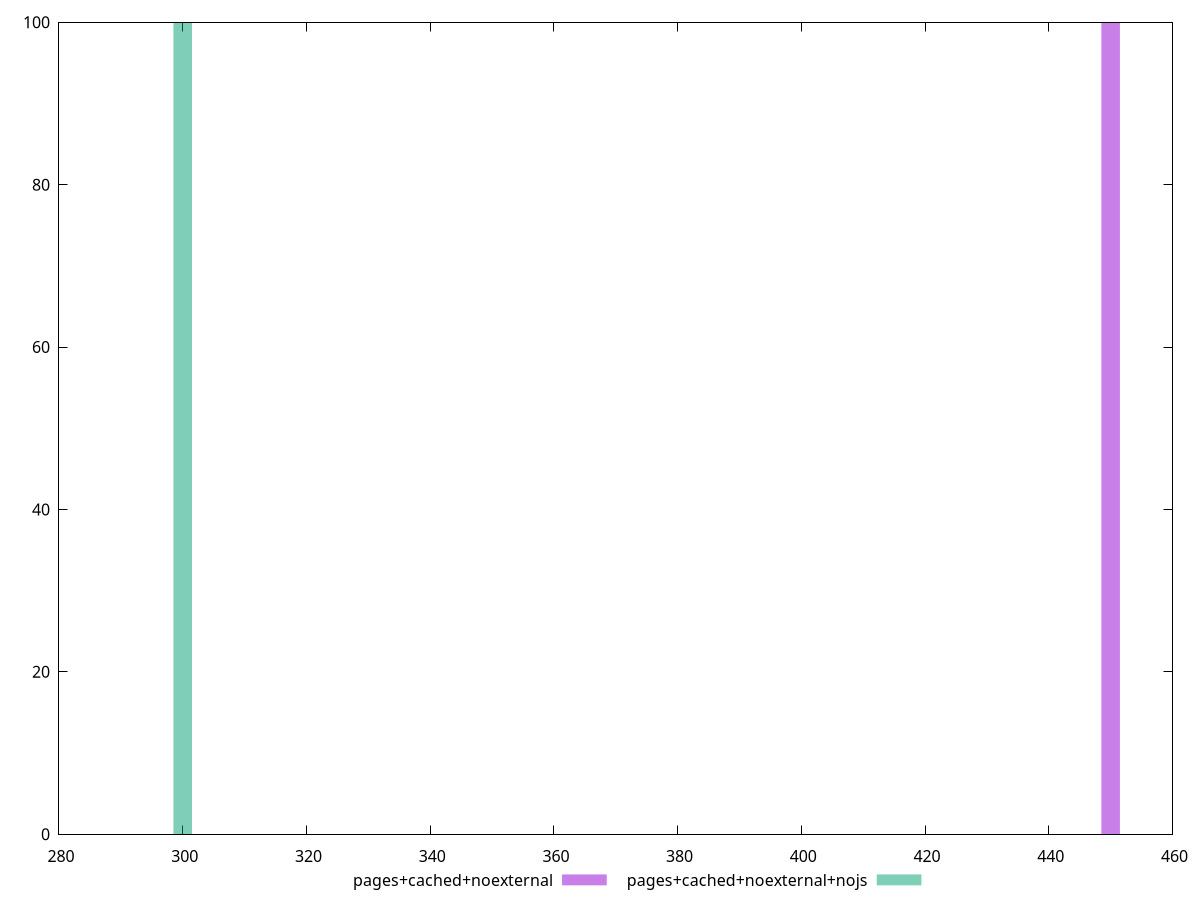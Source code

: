 $_pagesCachedNoexternal <<EOF
450 100
EOF
$_pagesCachedNoexternalNojs <<EOF
300 100
EOF
set key outside below
set terminal pngcairo
set output "report_00006_2020-11-02T20-21-41.718Z/uses-text-compression/uses-text-compression_pages+cached+noexternal_pages+cached+noexternal+nojs+hist.png"
set boxwidth 3
set style fill transparent solid 0.5 noborder
set yrange [0:100]
plot $_pagesCachedNoexternal title "pages+cached+noexternal" with boxes ,$_pagesCachedNoexternalNojs title "pages+cached+noexternal+nojs" with boxes ,